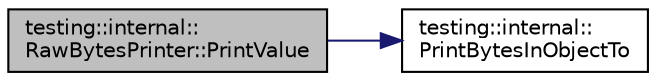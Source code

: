 digraph "testing::internal::RawBytesPrinter::PrintValue"
{
 // LATEX_PDF_SIZE
  bgcolor="transparent";
  edge [fontname="Helvetica",fontsize="10",labelfontname="Helvetica",labelfontsize="10"];
  node [fontname="Helvetica",fontsize="10",shape=record];
  rankdir="LR";
  Node1 [label="testing::internal::\lRawBytesPrinter::PrintValue",height=0.2,width=0.4,color="black", fillcolor="grey75", style="filled", fontcolor="black",tooltip=" "];
  Node1 -> Node2 [color="midnightblue",fontsize="10",style="solid",fontname="Helvetica"];
  Node2 [label="testing::internal::\lPrintBytesInObjectTo",height=0.2,width=0.4,color="black",URL="$namespacetesting_1_1internal.html#aa287a88fcd0b97a13f7e243bbafe34f8",tooltip=" "];
}
